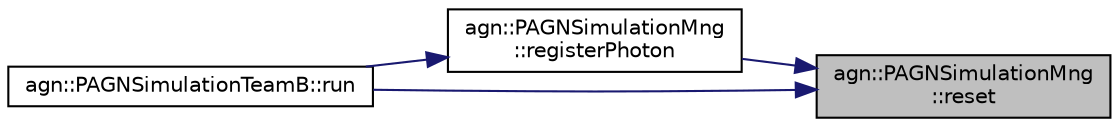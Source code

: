 digraph "agn::PAGNSimulationMng::reset"
{
 // LATEX_PDF_SIZE
  edge [fontname="Helvetica",fontsize="10",labelfontname="Helvetica",labelfontsize="10"];
  node [fontname="Helvetica",fontsize="10",shape=record];
  rankdir="RL";
  Node1 [label="agn::PAGNSimulationMng\l::reset",height=0.2,width=0.4,color="black", fillcolor="grey75", style="filled", fontcolor="black",tooltip=" "];
  Node1 -> Node2 [dir="back",color="midnightblue",fontsize="10",style="solid",fontname="Helvetica"];
  Node2 [label="agn::PAGNSimulationMng\l::registerPhoton",height=0.2,width=0.4,color="black", fillcolor="white", style="filled",URL="$classagn_1_1_p_a_g_n_simulation_mng.html#a3eb153c6b9676621da4729bb5f6140f7",tooltip=" "];
  Node2 -> Node3 [dir="back",color="midnightblue",fontsize="10",style="solid",fontname="Helvetica"];
  Node3 [label="agn::PAGNSimulationTeamB::run",height=0.2,width=0.4,color="black", fillcolor="white", style="filled",URL="$classagn_1_1_p_a_g_n_simulation_team_b.html#ac731744118677ec55c1f0bd457b3e2ce",tooltip=" "];
  Node1 -> Node3 [dir="back",color="midnightblue",fontsize="10",style="solid",fontname="Helvetica"];
}
